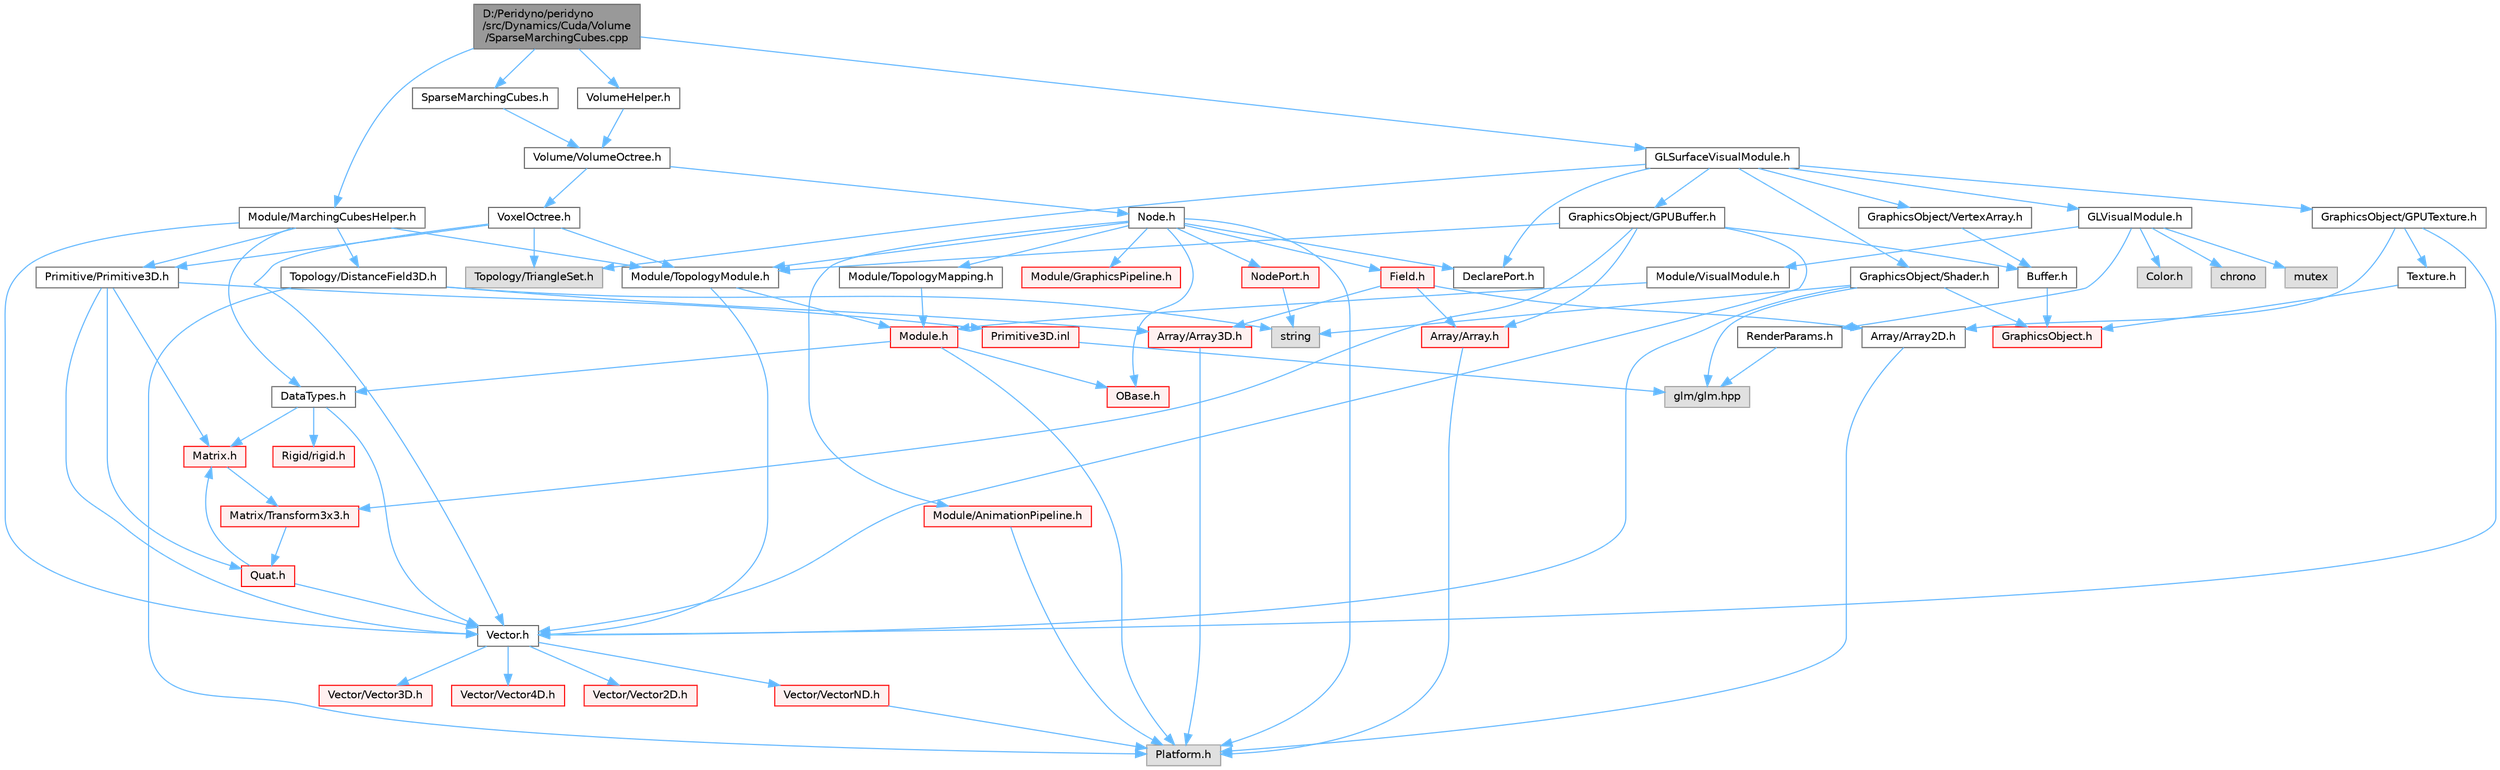 digraph "D:/Peridyno/peridyno/src/Dynamics/Cuda/Volume/SparseMarchingCubes.cpp"
{
 // LATEX_PDF_SIZE
  bgcolor="transparent";
  edge [fontname=Helvetica,fontsize=10,labelfontname=Helvetica,labelfontsize=10];
  node [fontname=Helvetica,fontsize=10,shape=box,height=0.2,width=0.4];
  Node1 [id="Node000001",label="D:/Peridyno/peridyno\l/src/Dynamics/Cuda/Volume\l/SparseMarchingCubes.cpp",height=0.2,width=0.4,color="gray40", fillcolor="grey60", style="filled", fontcolor="black",tooltip=" "];
  Node1 -> Node2 [id="edge1_Node000001_Node000002",color="steelblue1",style="solid",tooltip=" "];
  Node2 [id="Node000002",label="SparseMarchingCubes.h",height=0.2,width=0.4,color="grey40", fillcolor="white", style="filled",URL="$_sparse_marching_cubes_8h.html",tooltip=" "];
  Node2 -> Node3 [id="edge2_Node000002_Node000003",color="steelblue1",style="solid",tooltip=" "];
  Node3 [id="Node000003",label="Volume/VolumeOctree.h",height=0.2,width=0.4,color="grey40", fillcolor="white", style="filled",URL="$_volume_octree_8h.html",tooltip=" "];
  Node3 -> Node4 [id="edge3_Node000003_Node000004",color="steelblue1",style="solid",tooltip=" "];
  Node4 [id="Node000004",label="Node.h",height=0.2,width=0.4,color="grey40", fillcolor="white", style="filled",URL="$_node_8h.html",tooltip=" "];
  Node4 -> Node5 [id="edge4_Node000004_Node000005",color="steelblue1",style="solid",tooltip=" "];
  Node5 [id="Node000005",label="OBase.h",height=0.2,width=0.4,color="red", fillcolor="#FFF0F0", style="filled",URL="$_o_base_8h.html",tooltip=" "];
  Node4 -> Node17 [id="edge5_Node000004_Node000017",color="steelblue1",style="solid",tooltip=" "];
  Node17 [id="Node000017",label="Field.h",height=0.2,width=0.4,color="red", fillcolor="#FFF0F0", style="filled",URL="$_field_8h.html",tooltip=" "];
  Node17 -> Node20 [id="edge6_Node000017_Node000020",color="steelblue1",style="solid",tooltip=" "];
  Node20 [id="Node000020",label="Array/Array.h",height=0.2,width=0.4,color="red", fillcolor="#FFF0F0", style="filled",URL="$_array_8h.html",tooltip=" "];
  Node20 -> Node8 [id="edge7_Node000020_Node000008",color="steelblue1",style="solid",tooltip=" "];
  Node8 [id="Node000008",label="Platform.h",height=0.2,width=0.4,color="grey60", fillcolor="#E0E0E0", style="filled",tooltip=" "];
  Node17 -> Node26 [id="edge8_Node000017_Node000026",color="steelblue1",style="solid",tooltip=" "];
  Node26 [id="Node000026",label="Array/Array2D.h",height=0.2,width=0.4,color="grey40", fillcolor="white", style="filled",URL="$_array2_d_8h.html",tooltip=" "];
  Node26 -> Node8 [id="edge9_Node000026_Node000008",color="steelblue1",style="solid",tooltip=" "];
  Node17 -> Node27 [id="edge10_Node000017_Node000027",color="steelblue1",style="solid",tooltip=" "];
  Node27 [id="Node000027",label="Array/Array3D.h",height=0.2,width=0.4,color="red", fillcolor="#FFF0F0", style="filled",URL="$_array3_d_8h.html",tooltip=" "];
  Node27 -> Node8 [id="edge11_Node000027_Node000008",color="steelblue1",style="solid",tooltip=" "];
  Node4 -> Node8 [id="edge12_Node000004_Node000008",color="steelblue1",style="solid",tooltip=" "];
  Node4 -> Node70 [id="edge13_Node000004_Node000070",color="steelblue1",style="solid",tooltip=" "];
  Node70 [id="Node000070",label="DeclarePort.h",height=0.2,width=0.4,color="grey40", fillcolor="white", style="filled",URL="$_declare_port_8h.html",tooltip=" "];
  Node4 -> Node71 [id="edge14_Node000004_Node000071",color="steelblue1",style="solid",tooltip=" "];
  Node71 [id="Node000071",label="NodePort.h",height=0.2,width=0.4,color="red", fillcolor="#FFF0F0", style="filled",URL="$_node_port_8h.html",tooltip=" "];
  Node71 -> Node11 [id="edge15_Node000071_Node000011",color="steelblue1",style="solid",tooltip=" "];
  Node11 [id="Node000011",label="string",height=0.2,width=0.4,color="grey60", fillcolor="#E0E0E0", style="filled",tooltip=" "];
  Node4 -> Node72 [id="edge16_Node000004_Node000072",color="steelblue1",style="solid",tooltip=" "];
  Node72 [id="Node000072",label="Module/TopologyModule.h",height=0.2,width=0.4,color="grey40", fillcolor="white", style="filled",URL="$_topology_module_8h.html",tooltip=" "];
  Node72 -> Node33 [id="edge17_Node000072_Node000033",color="steelblue1",style="solid",tooltip=" "];
  Node33 [id="Node000033",label="Vector.h",height=0.2,width=0.4,color="grey40", fillcolor="white", style="filled",URL="$_vector_8h.html",tooltip=" "];
  Node33 -> Node34 [id="edge18_Node000033_Node000034",color="steelblue1",style="solid",tooltip=" "];
  Node34 [id="Node000034",label="Vector/Vector2D.h",height=0.2,width=0.4,color="red", fillcolor="#FFF0F0", style="filled",URL="$_vector2_d_8h.html",tooltip=" "];
  Node33 -> Node40 [id="edge19_Node000033_Node000040",color="steelblue1",style="solid",tooltip=" "];
  Node40 [id="Node000040",label="Vector/Vector3D.h",height=0.2,width=0.4,color="red", fillcolor="#FFF0F0", style="filled",URL="$_vector3_d_8h.html",tooltip=" "];
  Node33 -> Node43 [id="edge20_Node000033_Node000043",color="steelblue1",style="solid",tooltip=" "];
  Node43 [id="Node000043",label="Vector/Vector4D.h",height=0.2,width=0.4,color="red", fillcolor="#FFF0F0", style="filled",URL="$_vector4_d_8h.html",tooltip=" "];
  Node33 -> Node46 [id="edge21_Node000033_Node000046",color="steelblue1",style="solid",tooltip=" "];
  Node46 [id="Node000046",label="Vector/VectorND.h",height=0.2,width=0.4,color="red", fillcolor="#FFF0F0", style="filled",URL="$_vector_n_d_8h.html",tooltip=" "];
  Node46 -> Node8 [id="edge22_Node000046_Node000008",color="steelblue1",style="solid",tooltip=" "];
  Node72 -> Node73 [id="edge23_Node000072_Node000073",color="steelblue1",style="solid",tooltip=" "];
  Node73 [id="Node000073",label="Module.h",height=0.2,width=0.4,color="red", fillcolor="#FFF0F0", style="filled",URL="$_module_8h.html",tooltip=" "];
  Node73 -> Node8 [id="edge24_Node000073_Node000008",color="steelblue1",style="solid",tooltip=" "];
  Node73 -> Node5 [id="edge25_Node000073_Node000005",color="steelblue1",style="solid",tooltip=" "];
  Node73 -> Node83 [id="edge26_Node000073_Node000083",color="steelblue1",style="solid",tooltip=" "];
  Node83 [id="Node000083",label="DataTypes.h",height=0.2,width=0.4,color="grey40", fillcolor="white", style="filled",URL="$_data_types_8h.html",tooltip=" "];
  Node83 -> Node33 [id="edge27_Node000083_Node000033",color="steelblue1",style="solid",tooltip=" "];
  Node83 -> Node51 [id="edge28_Node000083_Node000051",color="steelblue1",style="solid",tooltip=" "];
  Node51 [id="Node000051",label="Matrix.h",height=0.2,width=0.4,color="red", fillcolor="#FFF0F0", style="filled",URL="$_matrix_8h.html",tooltip=" "];
  Node51 -> Node63 [id="edge29_Node000051_Node000063",color="steelblue1",style="solid",tooltip=" "];
  Node63 [id="Node000063",label="Matrix/Transform3x3.h",height=0.2,width=0.4,color="red", fillcolor="#FFF0F0", style="filled",URL="$_transform3x3_8h.html",tooltip=" "];
  Node63 -> Node64 [id="edge30_Node000063_Node000064",color="steelblue1",style="solid",tooltip=" "];
  Node64 [id="Node000064",label="Quat.h",height=0.2,width=0.4,color="red", fillcolor="#FFF0F0", style="filled",URL="$_quat_8h.html",tooltip="Implementation of quaternion."];
  Node64 -> Node33 [id="edge31_Node000064_Node000033",color="steelblue1",style="solid",tooltip=" "];
  Node64 -> Node51 [id="edge32_Node000064_Node000051",color="steelblue1",style="solid",tooltip=" "];
  Node83 -> Node84 [id="edge33_Node000083_Node000084",color="steelblue1",style="solid",tooltip=" "];
  Node84 [id="Node000084",label="Rigid/rigid.h",height=0.2,width=0.4,color="red", fillcolor="#FFF0F0", style="filled",URL="$rigid_8h.html",tooltip=" "];
  Node4 -> Node93 [id="edge34_Node000004_Node000093",color="steelblue1",style="solid",tooltip=" "];
  Node93 [id="Node000093",label="Module/TopologyMapping.h",height=0.2,width=0.4,color="grey40", fillcolor="white", style="filled",URL="$_topology_mapping_8h.html",tooltip=" "];
  Node93 -> Node73 [id="edge35_Node000093_Node000073",color="steelblue1",style="solid",tooltip=" "];
  Node4 -> Node94 [id="edge36_Node000004_Node000094",color="steelblue1",style="solid",tooltip=" "];
  Node94 [id="Node000094",label="Module/AnimationPipeline.h",height=0.2,width=0.4,color="red", fillcolor="#FFF0F0", style="filled",URL="$_animation_pipeline_8h.html",tooltip=" "];
  Node94 -> Node8 [id="edge37_Node000094_Node000008",color="steelblue1",style="solid",tooltip=" "];
  Node4 -> Node96 [id="edge38_Node000004_Node000096",color="steelblue1",style="solid",tooltip=" "];
  Node96 [id="Node000096",label="Module/GraphicsPipeline.h",height=0.2,width=0.4,color="red", fillcolor="#FFF0F0", style="filled",URL="$_graphics_pipeline_8h.html",tooltip=" "];
  Node3 -> Node97 [id="edge39_Node000003_Node000097",color="steelblue1",style="solid",tooltip=" "];
  Node97 [id="Node000097",label="VoxelOctree.h",height=0.2,width=0.4,color="grey40", fillcolor="white", style="filled",URL="$_voxel_octree_8h.html",tooltip=" "];
  Node97 -> Node98 [id="edge40_Node000097_Node000098",color="steelblue1",style="solid",tooltip=" "];
  Node98 [id="Node000098",label="Topology/TriangleSet.h",height=0.2,width=0.4,color="grey60", fillcolor="#E0E0E0", style="filled",tooltip=" "];
  Node97 -> Node72 [id="edge41_Node000097_Node000072",color="steelblue1",style="solid",tooltip=" "];
  Node97 -> Node99 [id="edge42_Node000097_Node000099",color="steelblue1",style="solid",tooltip=" "];
  Node99 [id="Node000099",label="Primitive/Primitive3D.h",height=0.2,width=0.4,color="grey40", fillcolor="white", style="filled",URL="$_primitive3_d_8h.html",tooltip=" "];
  Node99 -> Node33 [id="edge43_Node000099_Node000033",color="steelblue1",style="solid",tooltip=" "];
  Node99 -> Node51 [id="edge44_Node000099_Node000051",color="steelblue1",style="solid",tooltip=" "];
  Node99 -> Node64 [id="edge45_Node000099_Node000064",color="steelblue1",style="solid",tooltip=" "];
  Node99 -> Node100 [id="edge46_Node000099_Node000100",color="steelblue1",style="solid",tooltip=" "];
  Node100 [id="Node000100",label="Primitive3D.inl",height=0.2,width=0.4,color="red", fillcolor="#FFF0F0", style="filled",URL="$_primitive3_d_8inl.html",tooltip=" "];
  Node100 -> Node68 [id="edge47_Node000100_Node000068",color="steelblue1",style="solid",tooltip=" "];
  Node68 [id="Node000068",label="glm/glm.hpp",height=0.2,width=0.4,color="grey60", fillcolor="#E0E0E0", style="filled",tooltip=" "];
  Node97 -> Node33 [id="edge48_Node000097_Node000033",color="steelblue1",style="solid",tooltip=" "];
  Node1 -> Node103 [id="edge49_Node000001_Node000103",color="steelblue1",style="solid",tooltip=" "];
  Node103 [id="Node000103",label="Module/MarchingCubesHelper.h",height=0.2,width=0.4,color="grey40", fillcolor="white", style="filled",URL="$_marching_cubes_helper_8h.html",tooltip=" "];
  Node103 -> Node33 [id="edge50_Node000103_Node000033",color="steelblue1",style="solid",tooltip=" "];
  Node103 -> Node83 [id="edge51_Node000103_Node000083",color="steelblue1",style="solid",tooltip=" "];
  Node103 -> Node72 [id="edge52_Node000103_Node000072",color="steelblue1",style="solid",tooltip=" "];
  Node103 -> Node99 [id="edge53_Node000103_Node000099",color="steelblue1",style="solid",tooltip=" "];
  Node103 -> Node104 [id="edge54_Node000103_Node000104",color="steelblue1",style="solid",tooltip=" "];
  Node104 [id="Node000104",label="Topology/DistanceField3D.h",height=0.2,width=0.4,color="grey40", fillcolor="white", style="filled",URL="$_distance_field3_d_8h.html",tooltip="GPU supported signed distance field."];
  Node104 -> Node11 [id="edge55_Node000104_Node000011",color="steelblue1",style="solid",tooltip=" "];
  Node104 -> Node8 [id="edge56_Node000104_Node000008",color="steelblue1",style="solid",tooltip=" "];
  Node104 -> Node27 [id="edge57_Node000104_Node000027",color="steelblue1",style="solid",tooltip=" "];
  Node1 -> Node105 [id="edge58_Node000001_Node000105",color="steelblue1",style="solid",tooltip=" "];
  Node105 [id="Node000105",label="GLSurfaceVisualModule.h",height=0.2,width=0.4,color="grey40", fillcolor="white", style="filled",URL="$_g_l_surface_visual_module_8h.html",tooltip=" "];
  Node105 -> Node70 [id="edge59_Node000105_Node000070",color="steelblue1",style="solid",tooltip=" "];
  Node105 -> Node98 [id="edge60_Node000105_Node000098",color="steelblue1",style="solid",tooltip=" "];
  Node105 -> Node106 [id="edge61_Node000105_Node000106",color="steelblue1",style="solid",tooltip=" "];
  Node106 [id="Node000106",label="GLVisualModule.h",height=0.2,width=0.4,color="grey40", fillcolor="white", style="filled",URL="$_g_l_visual_module_8h.html",tooltip=" "];
  Node106 -> Node107 [id="edge62_Node000106_Node000107",color="steelblue1",style="solid",tooltip=" "];
  Node107 [id="Node000107",label="chrono",height=0.2,width=0.4,color="grey60", fillcolor="#E0E0E0", style="filled",tooltip=" "];
  Node106 -> Node75 [id="edge63_Node000106_Node000075",color="steelblue1",style="solid",tooltip=" "];
  Node75 [id="Node000075",label="mutex",height=0.2,width=0.4,color="grey60", fillcolor="#E0E0E0", style="filled",tooltip=" "];
  Node106 -> Node108 [id="edge64_Node000106_Node000108",color="steelblue1",style="solid",tooltip=" "];
  Node108 [id="Node000108",label="Module/VisualModule.h",height=0.2,width=0.4,color="grey40", fillcolor="white", style="filled",URL="$_visual_module_8h.html",tooltip=" "];
  Node108 -> Node73 [id="edge65_Node000108_Node000073",color="steelblue1",style="solid",tooltip=" "];
  Node106 -> Node109 [id="edge66_Node000106_Node000109",color="steelblue1",style="solid",tooltip=" "];
  Node109 [id="Node000109",label="Color.h",height=0.2,width=0.4,color="grey60", fillcolor="#E0E0E0", style="filled",tooltip=" "];
  Node106 -> Node110 [id="edge67_Node000106_Node000110",color="steelblue1",style="solid",tooltip=" "];
  Node110 [id="Node000110",label="RenderParams.h",height=0.2,width=0.4,color="grey40", fillcolor="white", style="filled",URL="$_render_params_8h.html",tooltip=" "];
  Node110 -> Node68 [id="edge68_Node000110_Node000068",color="steelblue1",style="solid",tooltip=" "];
  Node105 -> Node111 [id="edge69_Node000105_Node000111",color="steelblue1",style="solid",tooltip=" "];
  Node111 [id="Node000111",label="GraphicsObject/GPUBuffer.h",height=0.2,width=0.4,color="grey40", fillcolor="white", style="filled",URL="$_g_p_u_buffer_8h.html",tooltip=" "];
  Node111 -> Node112 [id="edge70_Node000111_Node000112",color="steelblue1",style="solid",tooltip=" "];
  Node112 [id="Node000112",label="Buffer.h",height=0.2,width=0.4,color="grey40", fillcolor="white", style="filled",URL="$_buffer_8h.html",tooltip=" "];
  Node112 -> Node113 [id="edge71_Node000112_Node000113",color="steelblue1",style="solid",tooltip=" "];
  Node113 [id="Node000113",label="GraphicsObject.h",height=0.2,width=0.4,color="red", fillcolor="#FFF0F0", style="filled",URL="$_graphics_object_8h.html",tooltip=" "];
  Node111 -> Node20 [id="edge72_Node000111_Node000020",color="steelblue1",style="solid",tooltip=" "];
  Node111 -> Node33 [id="edge73_Node000111_Node000033",color="steelblue1",style="solid",tooltip=" "];
  Node111 -> Node63 [id="edge74_Node000111_Node000063",color="steelblue1",style="solid",tooltip=" "];
  Node111 -> Node72 [id="edge75_Node000111_Node000072",color="steelblue1",style="solid",tooltip=" "];
  Node105 -> Node114 [id="edge76_Node000105_Node000114",color="steelblue1",style="solid",tooltip=" "];
  Node114 [id="Node000114",label="GraphicsObject/GPUTexture.h",height=0.2,width=0.4,color="grey40", fillcolor="white", style="filled",URL="$_g_p_u_texture_8h.html",tooltip=" "];
  Node114 -> Node115 [id="edge77_Node000114_Node000115",color="steelblue1",style="solid",tooltip=" "];
  Node115 [id="Node000115",label="Texture.h",height=0.2,width=0.4,color="grey40", fillcolor="white", style="filled",URL="$_texture_8h.html",tooltip=" "];
  Node115 -> Node113 [id="edge78_Node000115_Node000113",color="steelblue1",style="solid",tooltip=" "];
  Node114 -> Node33 [id="edge79_Node000114_Node000033",color="steelblue1",style="solid",tooltip=" "];
  Node114 -> Node26 [id="edge80_Node000114_Node000026",color="steelblue1",style="solid",tooltip=" "];
  Node105 -> Node116 [id="edge81_Node000105_Node000116",color="steelblue1",style="solid",tooltip=" "];
  Node116 [id="Node000116",label="GraphicsObject/VertexArray.h",height=0.2,width=0.4,color="grey40", fillcolor="white", style="filled",URL="$_vertex_array_8h.html",tooltip=" "];
  Node116 -> Node112 [id="edge82_Node000116_Node000112",color="steelblue1",style="solid",tooltip=" "];
  Node105 -> Node117 [id="edge83_Node000105_Node000117",color="steelblue1",style="solid",tooltip=" "];
  Node117 [id="Node000117",label="GraphicsObject/Shader.h",height=0.2,width=0.4,color="grey40", fillcolor="white", style="filled",URL="$_shader_8h.html",tooltip=" "];
  Node117 -> Node113 [id="edge84_Node000117_Node000113",color="steelblue1",style="solid",tooltip=" "];
  Node117 -> Node11 [id="edge85_Node000117_Node000011",color="steelblue1",style="solid",tooltip=" "];
  Node117 -> Node33 [id="edge86_Node000117_Node000033",color="steelblue1",style="solid",tooltip=" "];
  Node117 -> Node68 [id="edge87_Node000117_Node000068",color="steelblue1",style="solid",tooltip=" "];
  Node1 -> Node118 [id="edge88_Node000001_Node000118",color="steelblue1",style="solid",tooltip=" "];
  Node118 [id="Node000118",label="VolumeHelper.h",height=0.2,width=0.4,color="grey40", fillcolor="white", style="filled",URL="$_volume_helper_8h.html",tooltip=" "];
  Node118 -> Node3 [id="edge89_Node000118_Node000003",color="steelblue1",style="solid",tooltip=" "];
}
